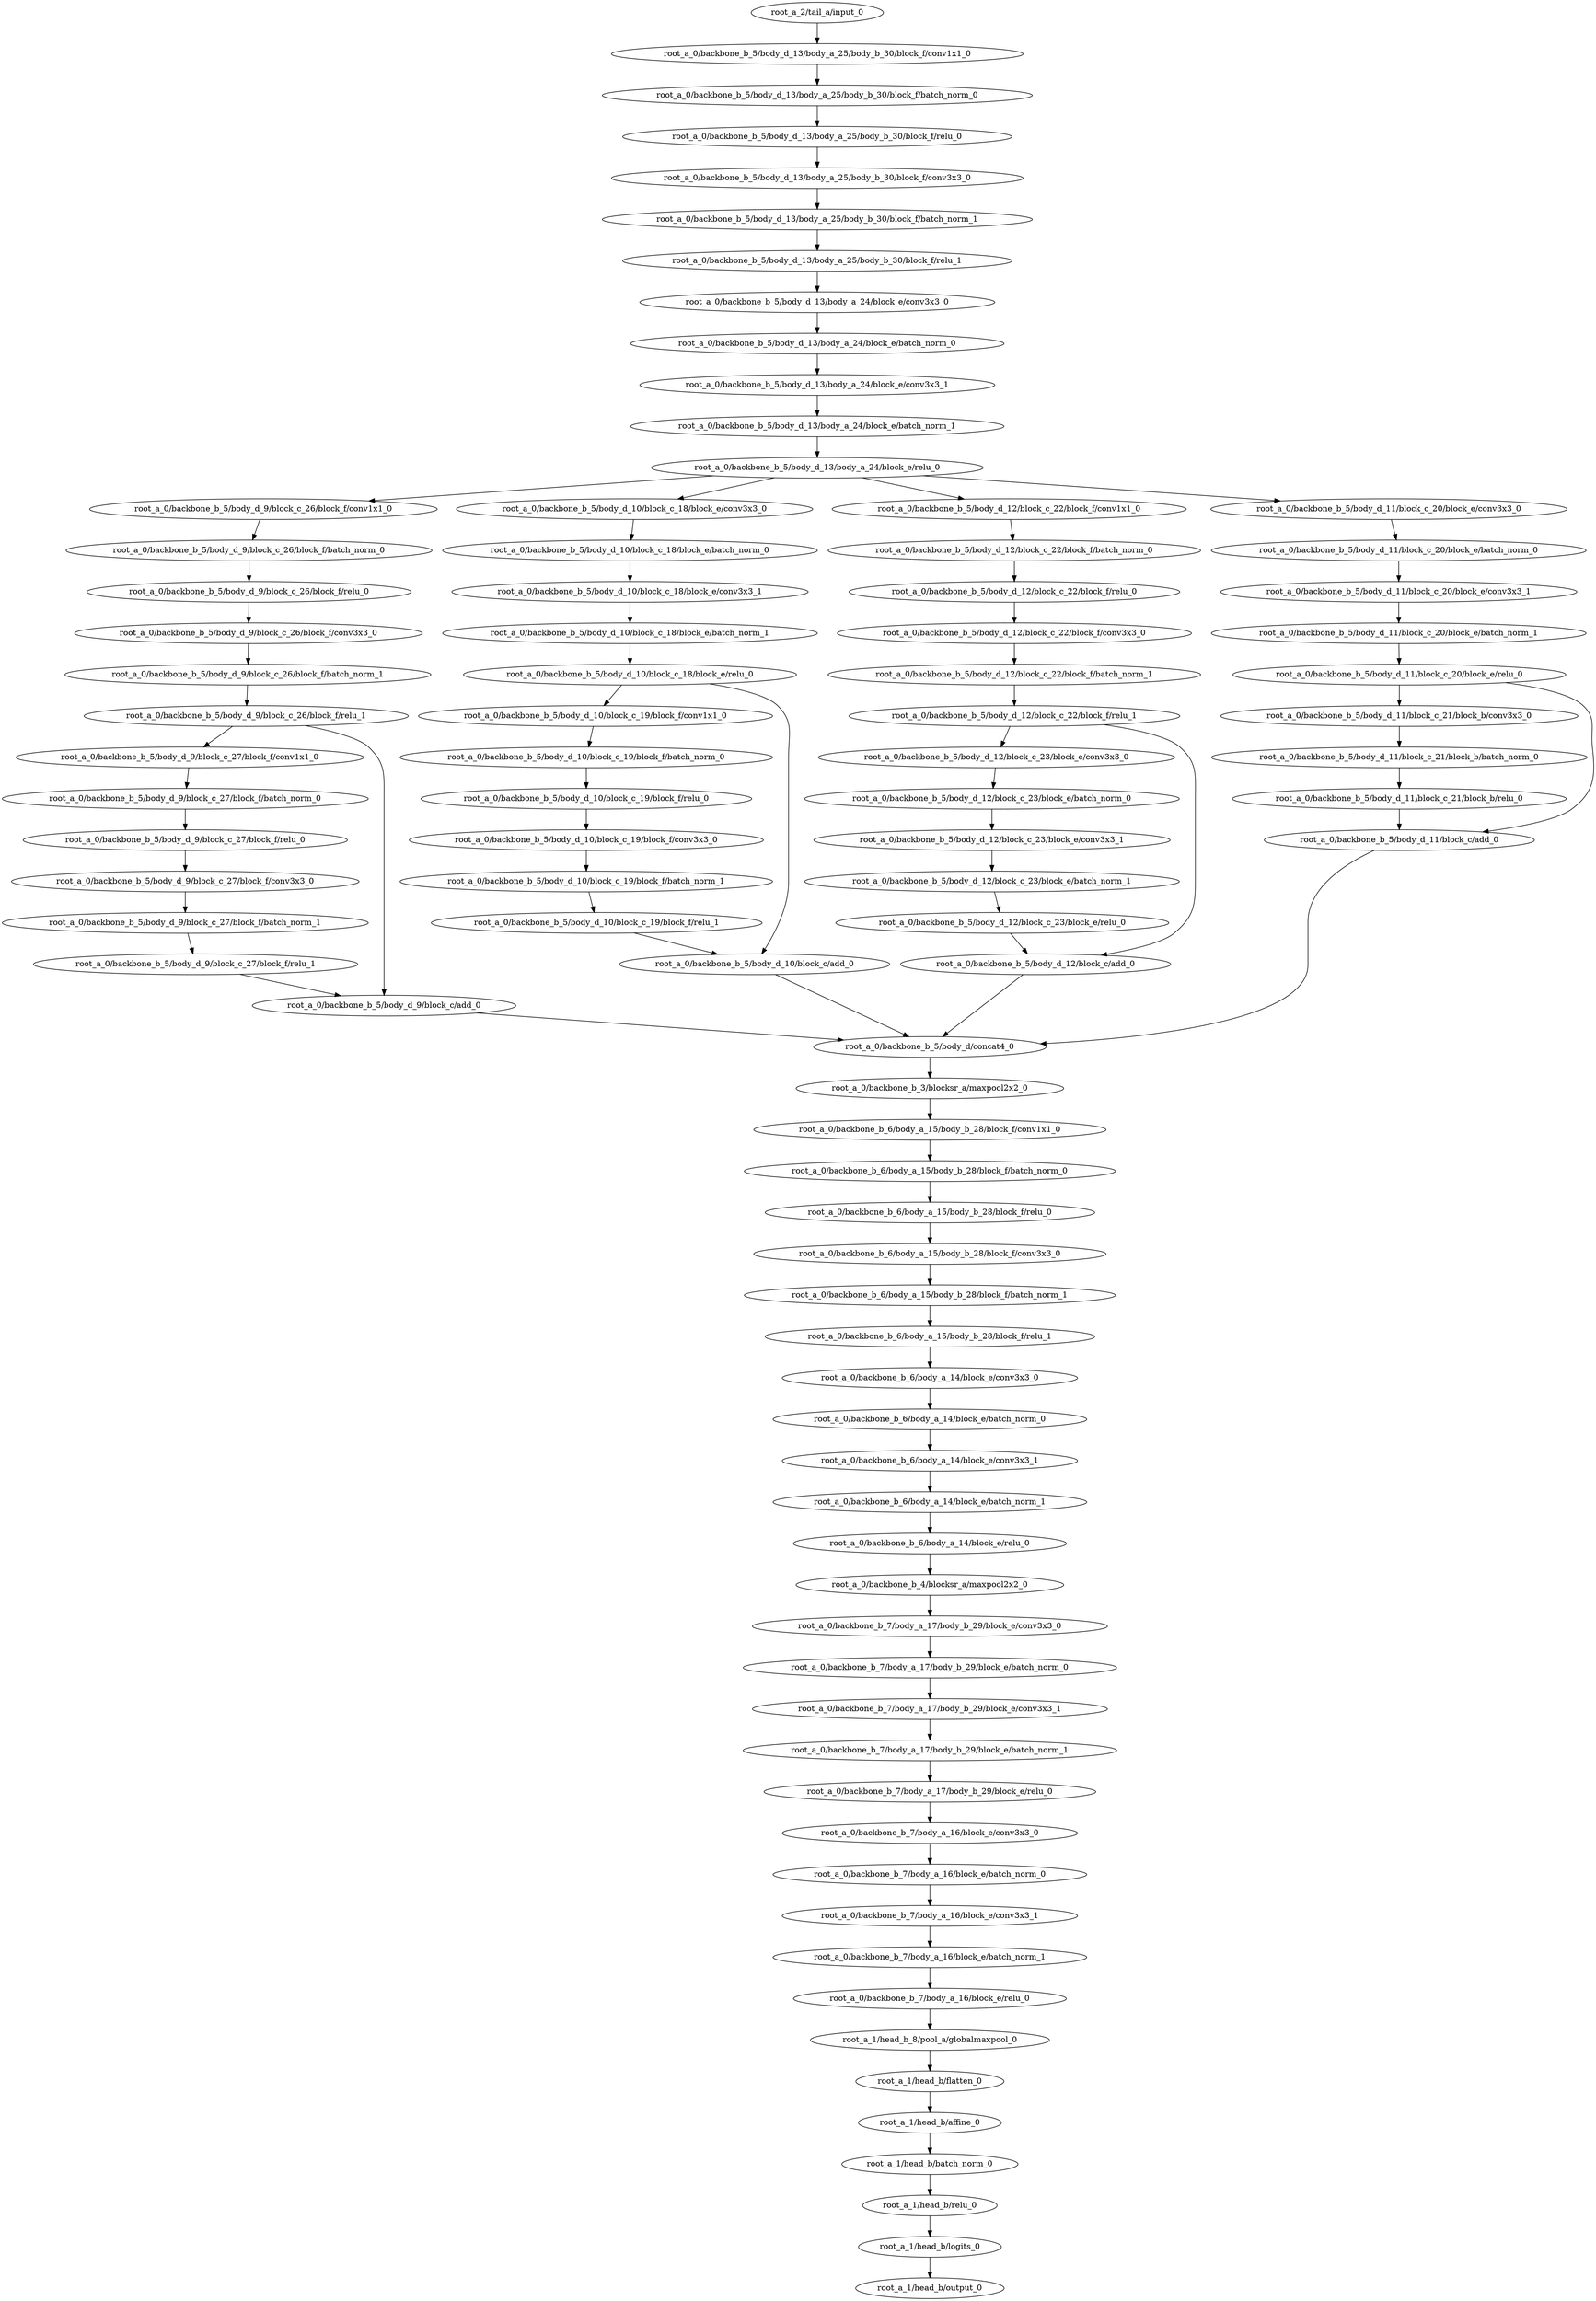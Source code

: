 digraph root_a {
	"root_a_2/tail_a/input_0"
	"root_a_0/backbone_b_5/body_d_13/body_a_25/body_b_30/block_f/conv1x1_0"
	"root_a_0/backbone_b_5/body_d_13/body_a_25/body_b_30/block_f/batch_norm_0"
	"root_a_0/backbone_b_5/body_d_13/body_a_25/body_b_30/block_f/relu_0"
	"root_a_0/backbone_b_5/body_d_13/body_a_25/body_b_30/block_f/conv3x3_0"
	"root_a_0/backbone_b_5/body_d_13/body_a_25/body_b_30/block_f/batch_norm_1"
	"root_a_0/backbone_b_5/body_d_13/body_a_25/body_b_30/block_f/relu_1"
	"root_a_0/backbone_b_5/body_d_13/body_a_24/block_e/conv3x3_0"
	"root_a_0/backbone_b_5/body_d_13/body_a_24/block_e/batch_norm_0"
	"root_a_0/backbone_b_5/body_d_13/body_a_24/block_e/conv3x3_1"
	"root_a_0/backbone_b_5/body_d_13/body_a_24/block_e/batch_norm_1"
	"root_a_0/backbone_b_5/body_d_13/body_a_24/block_e/relu_0"
	"root_a_0/backbone_b_5/body_d_9/block_c_26/block_f/conv1x1_0"
	"root_a_0/backbone_b_5/body_d_9/block_c_26/block_f/batch_norm_0"
	"root_a_0/backbone_b_5/body_d_9/block_c_26/block_f/relu_0"
	"root_a_0/backbone_b_5/body_d_9/block_c_26/block_f/conv3x3_0"
	"root_a_0/backbone_b_5/body_d_9/block_c_26/block_f/batch_norm_1"
	"root_a_0/backbone_b_5/body_d_9/block_c_26/block_f/relu_1"
	"root_a_0/backbone_b_5/body_d_9/block_c_27/block_f/conv1x1_0"
	"root_a_0/backbone_b_5/body_d_9/block_c_27/block_f/batch_norm_0"
	"root_a_0/backbone_b_5/body_d_9/block_c_27/block_f/relu_0"
	"root_a_0/backbone_b_5/body_d_9/block_c_27/block_f/conv3x3_0"
	"root_a_0/backbone_b_5/body_d_9/block_c_27/block_f/batch_norm_1"
	"root_a_0/backbone_b_5/body_d_9/block_c_27/block_f/relu_1"
	"root_a_0/backbone_b_5/body_d_9/block_c/add_0"
	"root_a_0/backbone_b_5/body_d_10/block_c_18/block_e/conv3x3_0"
	"root_a_0/backbone_b_5/body_d_10/block_c_18/block_e/batch_norm_0"
	"root_a_0/backbone_b_5/body_d_10/block_c_18/block_e/conv3x3_1"
	"root_a_0/backbone_b_5/body_d_10/block_c_18/block_e/batch_norm_1"
	"root_a_0/backbone_b_5/body_d_10/block_c_18/block_e/relu_0"
	"root_a_0/backbone_b_5/body_d_10/block_c_19/block_f/conv1x1_0"
	"root_a_0/backbone_b_5/body_d_10/block_c_19/block_f/batch_norm_0"
	"root_a_0/backbone_b_5/body_d_10/block_c_19/block_f/relu_0"
	"root_a_0/backbone_b_5/body_d_10/block_c_19/block_f/conv3x3_0"
	"root_a_0/backbone_b_5/body_d_10/block_c_19/block_f/batch_norm_1"
	"root_a_0/backbone_b_5/body_d_10/block_c_19/block_f/relu_1"
	"root_a_0/backbone_b_5/body_d_10/block_c/add_0"
	"root_a_0/backbone_b_5/body_d_12/block_c_22/block_f/conv1x1_0"
	"root_a_0/backbone_b_5/body_d_12/block_c_22/block_f/batch_norm_0"
	"root_a_0/backbone_b_5/body_d_12/block_c_22/block_f/relu_0"
	"root_a_0/backbone_b_5/body_d_12/block_c_22/block_f/conv3x3_0"
	"root_a_0/backbone_b_5/body_d_12/block_c_22/block_f/batch_norm_1"
	"root_a_0/backbone_b_5/body_d_12/block_c_22/block_f/relu_1"
	"root_a_0/backbone_b_5/body_d_12/block_c_23/block_e/conv3x3_0"
	"root_a_0/backbone_b_5/body_d_12/block_c_23/block_e/batch_norm_0"
	"root_a_0/backbone_b_5/body_d_12/block_c_23/block_e/conv3x3_1"
	"root_a_0/backbone_b_5/body_d_12/block_c_23/block_e/batch_norm_1"
	"root_a_0/backbone_b_5/body_d_12/block_c_23/block_e/relu_0"
	"root_a_0/backbone_b_5/body_d_12/block_c/add_0"
	"root_a_0/backbone_b_5/body_d_11/block_c_20/block_e/conv3x3_0"
	"root_a_0/backbone_b_5/body_d_11/block_c_20/block_e/batch_norm_0"
	"root_a_0/backbone_b_5/body_d_11/block_c_20/block_e/conv3x3_1"
	"root_a_0/backbone_b_5/body_d_11/block_c_20/block_e/batch_norm_1"
	"root_a_0/backbone_b_5/body_d_11/block_c_20/block_e/relu_0"
	"root_a_0/backbone_b_5/body_d_11/block_c_21/block_b/conv3x3_0"
	"root_a_0/backbone_b_5/body_d_11/block_c_21/block_b/batch_norm_0"
	"root_a_0/backbone_b_5/body_d_11/block_c_21/block_b/relu_0"
	"root_a_0/backbone_b_5/body_d_11/block_c/add_0"
	"root_a_0/backbone_b_5/body_d/concat4_0"
	"root_a_0/backbone_b_3/blocksr_a/maxpool2x2_0"
	"root_a_0/backbone_b_6/body_a_15/body_b_28/block_f/conv1x1_0"
	"root_a_0/backbone_b_6/body_a_15/body_b_28/block_f/batch_norm_0"
	"root_a_0/backbone_b_6/body_a_15/body_b_28/block_f/relu_0"
	"root_a_0/backbone_b_6/body_a_15/body_b_28/block_f/conv3x3_0"
	"root_a_0/backbone_b_6/body_a_15/body_b_28/block_f/batch_norm_1"
	"root_a_0/backbone_b_6/body_a_15/body_b_28/block_f/relu_1"
	"root_a_0/backbone_b_6/body_a_14/block_e/conv3x3_0"
	"root_a_0/backbone_b_6/body_a_14/block_e/batch_norm_0"
	"root_a_0/backbone_b_6/body_a_14/block_e/conv3x3_1"
	"root_a_0/backbone_b_6/body_a_14/block_e/batch_norm_1"
	"root_a_0/backbone_b_6/body_a_14/block_e/relu_0"
	"root_a_0/backbone_b_4/blocksr_a/maxpool2x2_0"
	"root_a_0/backbone_b_7/body_a_17/body_b_29/block_e/conv3x3_0"
	"root_a_0/backbone_b_7/body_a_17/body_b_29/block_e/batch_norm_0"
	"root_a_0/backbone_b_7/body_a_17/body_b_29/block_e/conv3x3_1"
	"root_a_0/backbone_b_7/body_a_17/body_b_29/block_e/batch_norm_1"
	"root_a_0/backbone_b_7/body_a_17/body_b_29/block_e/relu_0"
	"root_a_0/backbone_b_7/body_a_16/block_e/conv3x3_0"
	"root_a_0/backbone_b_7/body_a_16/block_e/batch_norm_0"
	"root_a_0/backbone_b_7/body_a_16/block_e/conv3x3_1"
	"root_a_0/backbone_b_7/body_a_16/block_e/batch_norm_1"
	"root_a_0/backbone_b_7/body_a_16/block_e/relu_0"
	"root_a_1/head_b_8/pool_a/globalmaxpool_0"
	"root_a_1/head_b/flatten_0"
	"root_a_1/head_b/affine_0"
	"root_a_1/head_b/batch_norm_0"
	"root_a_1/head_b/relu_0"
	"root_a_1/head_b/logits_0"
	"root_a_1/head_b/output_0"

	"root_a_2/tail_a/input_0" -> "root_a_0/backbone_b_5/body_d_13/body_a_25/body_b_30/block_f/conv1x1_0"
	"root_a_0/backbone_b_5/body_d_13/body_a_25/body_b_30/block_f/conv1x1_0" -> "root_a_0/backbone_b_5/body_d_13/body_a_25/body_b_30/block_f/batch_norm_0"
	"root_a_0/backbone_b_5/body_d_13/body_a_25/body_b_30/block_f/batch_norm_0" -> "root_a_0/backbone_b_5/body_d_13/body_a_25/body_b_30/block_f/relu_0"
	"root_a_0/backbone_b_5/body_d_13/body_a_25/body_b_30/block_f/relu_0" -> "root_a_0/backbone_b_5/body_d_13/body_a_25/body_b_30/block_f/conv3x3_0"
	"root_a_0/backbone_b_5/body_d_13/body_a_25/body_b_30/block_f/conv3x3_0" -> "root_a_0/backbone_b_5/body_d_13/body_a_25/body_b_30/block_f/batch_norm_1"
	"root_a_0/backbone_b_5/body_d_13/body_a_25/body_b_30/block_f/batch_norm_1" -> "root_a_0/backbone_b_5/body_d_13/body_a_25/body_b_30/block_f/relu_1"
	"root_a_0/backbone_b_5/body_d_13/body_a_25/body_b_30/block_f/relu_1" -> "root_a_0/backbone_b_5/body_d_13/body_a_24/block_e/conv3x3_0"
	"root_a_0/backbone_b_5/body_d_13/body_a_24/block_e/conv3x3_0" -> "root_a_0/backbone_b_5/body_d_13/body_a_24/block_e/batch_norm_0"
	"root_a_0/backbone_b_5/body_d_13/body_a_24/block_e/batch_norm_0" -> "root_a_0/backbone_b_5/body_d_13/body_a_24/block_e/conv3x3_1"
	"root_a_0/backbone_b_5/body_d_13/body_a_24/block_e/conv3x3_1" -> "root_a_0/backbone_b_5/body_d_13/body_a_24/block_e/batch_norm_1"
	"root_a_0/backbone_b_5/body_d_13/body_a_24/block_e/batch_norm_1" -> "root_a_0/backbone_b_5/body_d_13/body_a_24/block_e/relu_0"
	"root_a_0/backbone_b_5/body_d_13/body_a_24/block_e/relu_0" -> "root_a_0/backbone_b_5/body_d_9/block_c_26/block_f/conv1x1_0"
	"root_a_0/backbone_b_5/body_d_9/block_c_26/block_f/conv1x1_0" -> "root_a_0/backbone_b_5/body_d_9/block_c_26/block_f/batch_norm_0"
	"root_a_0/backbone_b_5/body_d_9/block_c_26/block_f/batch_norm_0" -> "root_a_0/backbone_b_5/body_d_9/block_c_26/block_f/relu_0"
	"root_a_0/backbone_b_5/body_d_9/block_c_26/block_f/relu_0" -> "root_a_0/backbone_b_5/body_d_9/block_c_26/block_f/conv3x3_0"
	"root_a_0/backbone_b_5/body_d_9/block_c_26/block_f/conv3x3_0" -> "root_a_0/backbone_b_5/body_d_9/block_c_26/block_f/batch_norm_1"
	"root_a_0/backbone_b_5/body_d_9/block_c_26/block_f/batch_norm_1" -> "root_a_0/backbone_b_5/body_d_9/block_c_26/block_f/relu_1"
	"root_a_0/backbone_b_5/body_d_9/block_c_26/block_f/relu_1" -> "root_a_0/backbone_b_5/body_d_9/block_c_27/block_f/conv1x1_0"
	"root_a_0/backbone_b_5/body_d_9/block_c_27/block_f/conv1x1_0" -> "root_a_0/backbone_b_5/body_d_9/block_c_27/block_f/batch_norm_0"
	"root_a_0/backbone_b_5/body_d_9/block_c_27/block_f/batch_norm_0" -> "root_a_0/backbone_b_5/body_d_9/block_c_27/block_f/relu_0"
	"root_a_0/backbone_b_5/body_d_9/block_c_27/block_f/relu_0" -> "root_a_0/backbone_b_5/body_d_9/block_c_27/block_f/conv3x3_0"
	"root_a_0/backbone_b_5/body_d_9/block_c_27/block_f/conv3x3_0" -> "root_a_0/backbone_b_5/body_d_9/block_c_27/block_f/batch_norm_1"
	"root_a_0/backbone_b_5/body_d_9/block_c_27/block_f/batch_norm_1" -> "root_a_0/backbone_b_5/body_d_9/block_c_27/block_f/relu_1"
	"root_a_0/backbone_b_5/body_d_9/block_c_27/block_f/relu_1" -> "root_a_0/backbone_b_5/body_d_9/block_c/add_0"
	"root_a_0/backbone_b_5/body_d_9/block_c_26/block_f/relu_1" -> "root_a_0/backbone_b_5/body_d_9/block_c/add_0"
	"root_a_0/backbone_b_5/body_d_13/body_a_24/block_e/relu_0" -> "root_a_0/backbone_b_5/body_d_10/block_c_18/block_e/conv3x3_0"
	"root_a_0/backbone_b_5/body_d_10/block_c_18/block_e/conv3x3_0" -> "root_a_0/backbone_b_5/body_d_10/block_c_18/block_e/batch_norm_0"
	"root_a_0/backbone_b_5/body_d_10/block_c_18/block_e/batch_norm_0" -> "root_a_0/backbone_b_5/body_d_10/block_c_18/block_e/conv3x3_1"
	"root_a_0/backbone_b_5/body_d_10/block_c_18/block_e/conv3x3_1" -> "root_a_0/backbone_b_5/body_d_10/block_c_18/block_e/batch_norm_1"
	"root_a_0/backbone_b_5/body_d_10/block_c_18/block_e/batch_norm_1" -> "root_a_0/backbone_b_5/body_d_10/block_c_18/block_e/relu_0"
	"root_a_0/backbone_b_5/body_d_10/block_c_18/block_e/relu_0" -> "root_a_0/backbone_b_5/body_d_10/block_c_19/block_f/conv1x1_0"
	"root_a_0/backbone_b_5/body_d_10/block_c_19/block_f/conv1x1_0" -> "root_a_0/backbone_b_5/body_d_10/block_c_19/block_f/batch_norm_0"
	"root_a_0/backbone_b_5/body_d_10/block_c_19/block_f/batch_norm_0" -> "root_a_0/backbone_b_5/body_d_10/block_c_19/block_f/relu_0"
	"root_a_0/backbone_b_5/body_d_10/block_c_19/block_f/relu_0" -> "root_a_0/backbone_b_5/body_d_10/block_c_19/block_f/conv3x3_0"
	"root_a_0/backbone_b_5/body_d_10/block_c_19/block_f/conv3x3_0" -> "root_a_0/backbone_b_5/body_d_10/block_c_19/block_f/batch_norm_1"
	"root_a_0/backbone_b_5/body_d_10/block_c_19/block_f/batch_norm_1" -> "root_a_0/backbone_b_5/body_d_10/block_c_19/block_f/relu_1"
	"root_a_0/backbone_b_5/body_d_10/block_c_18/block_e/relu_0" -> "root_a_0/backbone_b_5/body_d_10/block_c/add_0"
	"root_a_0/backbone_b_5/body_d_10/block_c_19/block_f/relu_1" -> "root_a_0/backbone_b_5/body_d_10/block_c/add_0"
	"root_a_0/backbone_b_5/body_d_13/body_a_24/block_e/relu_0" -> "root_a_0/backbone_b_5/body_d_12/block_c_22/block_f/conv1x1_0"
	"root_a_0/backbone_b_5/body_d_12/block_c_22/block_f/conv1x1_0" -> "root_a_0/backbone_b_5/body_d_12/block_c_22/block_f/batch_norm_0"
	"root_a_0/backbone_b_5/body_d_12/block_c_22/block_f/batch_norm_0" -> "root_a_0/backbone_b_5/body_d_12/block_c_22/block_f/relu_0"
	"root_a_0/backbone_b_5/body_d_12/block_c_22/block_f/relu_0" -> "root_a_0/backbone_b_5/body_d_12/block_c_22/block_f/conv3x3_0"
	"root_a_0/backbone_b_5/body_d_12/block_c_22/block_f/conv3x3_0" -> "root_a_0/backbone_b_5/body_d_12/block_c_22/block_f/batch_norm_1"
	"root_a_0/backbone_b_5/body_d_12/block_c_22/block_f/batch_norm_1" -> "root_a_0/backbone_b_5/body_d_12/block_c_22/block_f/relu_1"
	"root_a_0/backbone_b_5/body_d_12/block_c_22/block_f/relu_1" -> "root_a_0/backbone_b_5/body_d_12/block_c_23/block_e/conv3x3_0"
	"root_a_0/backbone_b_5/body_d_12/block_c_23/block_e/conv3x3_0" -> "root_a_0/backbone_b_5/body_d_12/block_c_23/block_e/batch_norm_0"
	"root_a_0/backbone_b_5/body_d_12/block_c_23/block_e/batch_norm_0" -> "root_a_0/backbone_b_5/body_d_12/block_c_23/block_e/conv3x3_1"
	"root_a_0/backbone_b_5/body_d_12/block_c_23/block_e/conv3x3_1" -> "root_a_0/backbone_b_5/body_d_12/block_c_23/block_e/batch_norm_1"
	"root_a_0/backbone_b_5/body_d_12/block_c_23/block_e/batch_norm_1" -> "root_a_0/backbone_b_5/body_d_12/block_c_23/block_e/relu_0"
	"root_a_0/backbone_b_5/body_d_12/block_c_23/block_e/relu_0" -> "root_a_0/backbone_b_5/body_d_12/block_c/add_0"
	"root_a_0/backbone_b_5/body_d_12/block_c_22/block_f/relu_1" -> "root_a_0/backbone_b_5/body_d_12/block_c/add_0"
	"root_a_0/backbone_b_5/body_d_13/body_a_24/block_e/relu_0" -> "root_a_0/backbone_b_5/body_d_11/block_c_20/block_e/conv3x3_0"
	"root_a_0/backbone_b_5/body_d_11/block_c_20/block_e/conv3x3_0" -> "root_a_0/backbone_b_5/body_d_11/block_c_20/block_e/batch_norm_0"
	"root_a_0/backbone_b_5/body_d_11/block_c_20/block_e/batch_norm_0" -> "root_a_0/backbone_b_5/body_d_11/block_c_20/block_e/conv3x3_1"
	"root_a_0/backbone_b_5/body_d_11/block_c_20/block_e/conv3x3_1" -> "root_a_0/backbone_b_5/body_d_11/block_c_20/block_e/batch_norm_1"
	"root_a_0/backbone_b_5/body_d_11/block_c_20/block_e/batch_norm_1" -> "root_a_0/backbone_b_5/body_d_11/block_c_20/block_e/relu_0"
	"root_a_0/backbone_b_5/body_d_11/block_c_20/block_e/relu_0" -> "root_a_0/backbone_b_5/body_d_11/block_c_21/block_b/conv3x3_0"
	"root_a_0/backbone_b_5/body_d_11/block_c_21/block_b/conv3x3_0" -> "root_a_0/backbone_b_5/body_d_11/block_c_21/block_b/batch_norm_0"
	"root_a_0/backbone_b_5/body_d_11/block_c_21/block_b/batch_norm_0" -> "root_a_0/backbone_b_5/body_d_11/block_c_21/block_b/relu_0"
	"root_a_0/backbone_b_5/body_d_11/block_c_20/block_e/relu_0" -> "root_a_0/backbone_b_5/body_d_11/block_c/add_0"
	"root_a_0/backbone_b_5/body_d_11/block_c_21/block_b/relu_0" -> "root_a_0/backbone_b_5/body_d_11/block_c/add_0"
	"root_a_0/backbone_b_5/body_d_9/block_c/add_0" -> "root_a_0/backbone_b_5/body_d/concat4_0"
	"root_a_0/backbone_b_5/body_d_10/block_c/add_0" -> "root_a_0/backbone_b_5/body_d/concat4_0"
	"root_a_0/backbone_b_5/body_d_12/block_c/add_0" -> "root_a_0/backbone_b_5/body_d/concat4_0"
	"root_a_0/backbone_b_5/body_d_11/block_c/add_0" -> "root_a_0/backbone_b_5/body_d/concat4_0"
	"root_a_0/backbone_b_5/body_d/concat4_0" -> "root_a_0/backbone_b_3/blocksr_a/maxpool2x2_0"
	"root_a_0/backbone_b_3/blocksr_a/maxpool2x2_0" -> "root_a_0/backbone_b_6/body_a_15/body_b_28/block_f/conv1x1_0"
	"root_a_0/backbone_b_6/body_a_15/body_b_28/block_f/conv1x1_0" -> "root_a_0/backbone_b_6/body_a_15/body_b_28/block_f/batch_norm_0"
	"root_a_0/backbone_b_6/body_a_15/body_b_28/block_f/batch_norm_0" -> "root_a_0/backbone_b_6/body_a_15/body_b_28/block_f/relu_0"
	"root_a_0/backbone_b_6/body_a_15/body_b_28/block_f/relu_0" -> "root_a_0/backbone_b_6/body_a_15/body_b_28/block_f/conv3x3_0"
	"root_a_0/backbone_b_6/body_a_15/body_b_28/block_f/conv3x3_0" -> "root_a_0/backbone_b_6/body_a_15/body_b_28/block_f/batch_norm_1"
	"root_a_0/backbone_b_6/body_a_15/body_b_28/block_f/batch_norm_1" -> "root_a_0/backbone_b_6/body_a_15/body_b_28/block_f/relu_1"
	"root_a_0/backbone_b_6/body_a_15/body_b_28/block_f/relu_1" -> "root_a_0/backbone_b_6/body_a_14/block_e/conv3x3_0"
	"root_a_0/backbone_b_6/body_a_14/block_e/conv3x3_0" -> "root_a_0/backbone_b_6/body_a_14/block_e/batch_norm_0"
	"root_a_0/backbone_b_6/body_a_14/block_e/batch_norm_0" -> "root_a_0/backbone_b_6/body_a_14/block_e/conv3x3_1"
	"root_a_0/backbone_b_6/body_a_14/block_e/conv3x3_1" -> "root_a_0/backbone_b_6/body_a_14/block_e/batch_norm_1"
	"root_a_0/backbone_b_6/body_a_14/block_e/batch_norm_1" -> "root_a_0/backbone_b_6/body_a_14/block_e/relu_0"
	"root_a_0/backbone_b_6/body_a_14/block_e/relu_0" -> "root_a_0/backbone_b_4/blocksr_a/maxpool2x2_0"
	"root_a_0/backbone_b_4/blocksr_a/maxpool2x2_0" -> "root_a_0/backbone_b_7/body_a_17/body_b_29/block_e/conv3x3_0"
	"root_a_0/backbone_b_7/body_a_17/body_b_29/block_e/conv3x3_0" -> "root_a_0/backbone_b_7/body_a_17/body_b_29/block_e/batch_norm_0"
	"root_a_0/backbone_b_7/body_a_17/body_b_29/block_e/batch_norm_0" -> "root_a_0/backbone_b_7/body_a_17/body_b_29/block_e/conv3x3_1"
	"root_a_0/backbone_b_7/body_a_17/body_b_29/block_e/conv3x3_1" -> "root_a_0/backbone_b_7/body_a_17/body_b_29/block_e/batch_norm_1"
	"root_a_0/backbone_b_7/body_a_17/body_b_29/block_e/batch_norm_1" -> "root_a_0/backbone_b_7/body_a_17/body_b_29/block_e/relu_0"
	"root_a_0/backbone_b_7/body_a_17/body_b_29/block_e/relu_0" -> "root_a_0/backbone_b_7/body_a_16/block_e/conv3x3_0"
	"root_a_0/backbone_b_7/body_a_16/block_e/conv3x3_0" -> "root_a_0/backbone_b_7/body_a_16/block_e/batch_norm_0"
	"root_a_0/backbone_b_7/body_a_16/block_e/batch_norm_0" -> "root_a_0/backbone_b_7/body_a_16/block_e/conv3x3_1"
	"root_a_0/backbone_b_7/body_a_16/block_e/conv3x3_1" -> "root_a_0/backbone_b_7/body_a_16/block_e/batch_norm_1"
	"root_a_0/backbone_b_7/body_a_16/block_e/batch_norm_1" -> "root_a_0/backbone_b_7/body_a_16/block_e/relu_0"
	"root_a_0/backbone_b_7/body_a_16/block_e/relu_0" -> "root_a_1/head_b_8/pool_a/globalmaxpool_0"
	"root_a_1/head_b_8/pool_a/globalmaxpool_0" -> "root_a_1/head_b/flatten_0"
	"root_a_1/head_b/flatten_0" -> "root_a_1/head_b/affine_0"
	"root_a_1/head_b/affine_0" -> "root_a_1/head_b/batch_norm_0"
	"root_a_1/head_b/batch_norm_0" -> "root_a_1/head_b/relu_0"
	"root_a_1/head_b/relu_0" -> "root_a_1/head_b/logits_0"
	"root_a_1/head_b/logits_0" -> "root_a_1/head_b/output_0"

}